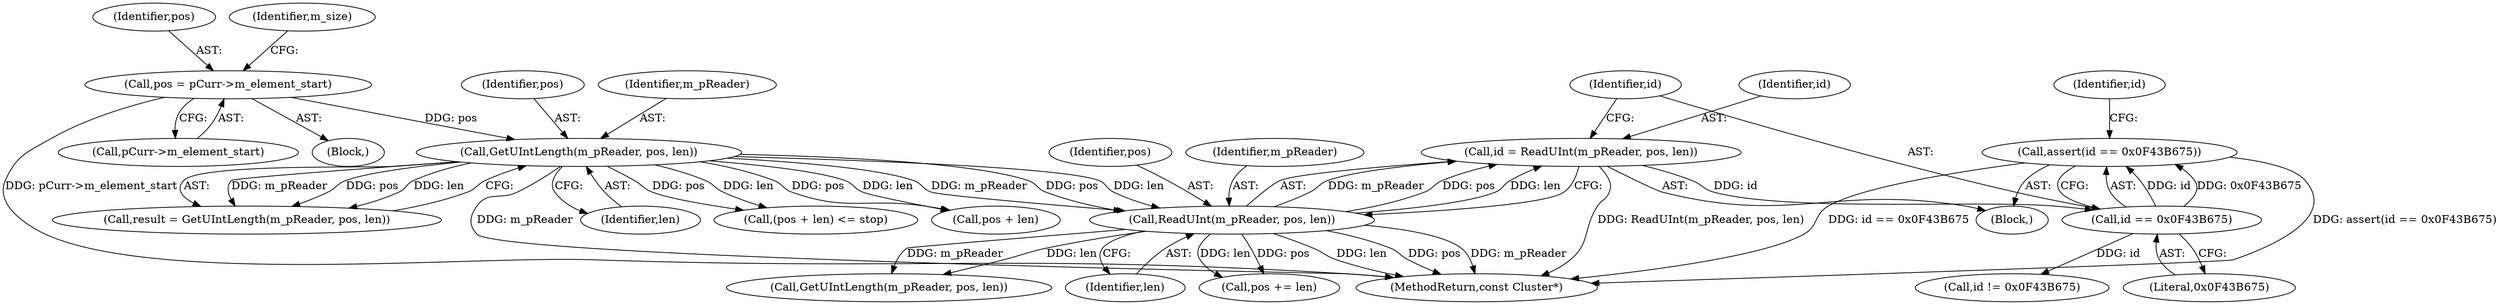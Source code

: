 digraph "1_Android_04839626ed859623901ebd3a5fd483982186b59d_109@API" {
"1000244" [label="(Call,assert(id == 0x0F43B675))"];
"1000245" [label="(Call,id == 0x0F43B675)"];
"1000238" [label="(Call,id = ReadUInt(m_pReader, pos, len))"];
"1000240" [label="(Call,ReadUInt(m_pReader, pos, len))"];
"1000217" [label="(Call,GetUIntLength(m_pReader, pos, len))"];
"1000197" [label="(Call,pos = pCurr->m_element_start)"];
"1000242" [label="(Identifier,pos)"];
"1000259" [label="(Call,GetUIntLength(m_pReader, pos, len))"];
"1000226" [label="(Call,(pos + len) <= stop)"];
"1000227" [label="(Call,pos + len)"];
"1000245" [label="(Call,id == 0x0F43B675)"];
"1000198" [label="(Identifier,pos)"];
"1000241" [label="(Identifier,m_pReader)"];
"1000246" [label="(Identifier,id)"];
"1000249" [label="(Call,id != 0x0F43B675)"];
"1000243" [label="(Identifier,len)"];
"1000254" [label="(Call,pos += len)"];
"1000240" [label="(Call,ReadUInt(m_pReader, pos, len))"];
"1000127" [label="(Block,)"];
"1000239" [label="(Identifier,id)"];
"1000215" [label="(Call,result = GetUIntLength(m_pReader, pos, len))"];
"1000538" [label="(MethodReturn,const Cluster*)"];
"1000244" [label="(Call,assert(id == 0x0F43B675))"];
"1000219" [label="(Identifier,pos)"];
"1000247" [label="(Literal,0x0F43B675)"];
"1000217" [label="(Call,GetUIntLength(m_pReader, pos, len))"];
"1000220" [label="(Identifier,len)"];
"1000238" [label="(Call,id = ReadUInt(m_pReader, pos, len))"];
"1000218" [label="(Identifier,m_pReader)"];
"1000250" [label="(Identifier,id)"];
"1000197" [label="(Call,pos = pCurr->m_element_start)"];
"1000199" [label="(Call,pCurr->m_element_start)"];
"1000212" [label="(Block,)"];
"1000204" [label="(Identifier,m_size)"];
"1000244" -> "1000212"  [label="AST: "];
"1000244" -> "1000245"  [label="CFG: "];
"1000245" -> "1000244"  [label="AST: "];
"1000250" -> "1000244"  [label="CFG: "];
"1000244" -> "1000538"  [label="DDG: assert(id == 0x0F43B675)"];
"1000244" -> "1000538"  [label="DDG: id == 0x0F43B675"];
"1000245" -> "1000244"  [label="DDG: id"];
"1000245" -> "1000244"  [label="DDG: 0x0F43B675"];
"1000245" -> "1000247"  [label="CFG: "];
"1000246" -> "1000245"  [label="AST: "];
"1000247" -> "1000245"  [label="AST: "];
"1000238" -> "1000245"  [label="DDG: id"];
"1000245" -> "1000249"  [label="DDG: id"];
"1000238" -> "1000212"  [label="AST: "];
"1000238" -> "1000240"  [label="CFG: "];
"1000239" -> "1000238"  [label="AST: "];
"1000240" -> "1000238"  [label="AST: "];
"1000246" -> "1000238"  [label="CFG: "];
"1000238" -> "1000538"  [label="DDG: ReadUInt(m_pReader, pos, len)"];
"1000240" -> "1000238"  [label="DDG: m_pReader"];
"1000240" -> "1000238"  [label="DDG: pos"];
"1000240" -> "1000238"  [label="DDG: len"];
"1000240" -> "1000243"  [label="CFG: "];
"1000241" -> "1000240"  [label="AST: "];
"1000242" -> "1000240"  [label="AST: "];
"1000243" -> "1000240"  [label="AST: "];
"1000240" -> "1000538"  [label="DDG: pos"];
"1000240" -> "1000538"  [label="DDG: m_pReader"];
"1000240" -> "1000538"  [label="DDG: len"];
"1000217" -> "1000240"  [label="DDG: m_pReader"];
"1000217" -> "1000240"  [label="DDG: pos"];
"1000217" -> "1000240"  [label="DDG: len"];
"1000240" -> "1000254"  [label="DDG: len"];
"1000240" -> "1000254"  [label="DDG: pos"];
"1000240" -> "1000259"  [label="DDG: m_pReader"];
"1000240" -> "1000259"  [label="DDG: len"];
"1000217" -> "1000215"  [label="AST: "];
"1000217" -> "1000220"  [label="CFG: "];
"1000218" -> "1000217"  [label="AST: "];
"1000219" -> "1000217"  [label="AST: "];
"1000220" -> "1000217"  [label="AST: "];
"1000215" -> "1000217"  [label="CFG: "];
"1000217" -> "1000538"  [label="DDG: m_pReader"];
"1000217" -> "1000215"  [label="DDG: m_pReader"];
"1000217" -> "1000215"  [label="DDG: pos"];
"1000217" -> "1000215"  [label="DDG: len"];
"1000197" -> "1000217"  [label="DDG: pos"];
"1000217" -> "1000226"  [label="DDG: pos"];
"1000217" -> "1000226"  [label="DDG: len"];
"1000217" -> "1000227"  [label="DDG: pos"];
"1000217" -> "1000227"  [label="DDG: len"];
"1000197" -> "1000127"  [label="AST: "];
"1000197" -> "1000199"  [label="CFG: "];
"1000198" -> "1000197"  [label="AST: "];
"1000199" -> "1000197"  [label="AST: "];
"1000204" -> "1000197"  [label="CFG: "];
"1000197" -> "1000538"  [label="DDG: pCurr->m_element_start"];
}
